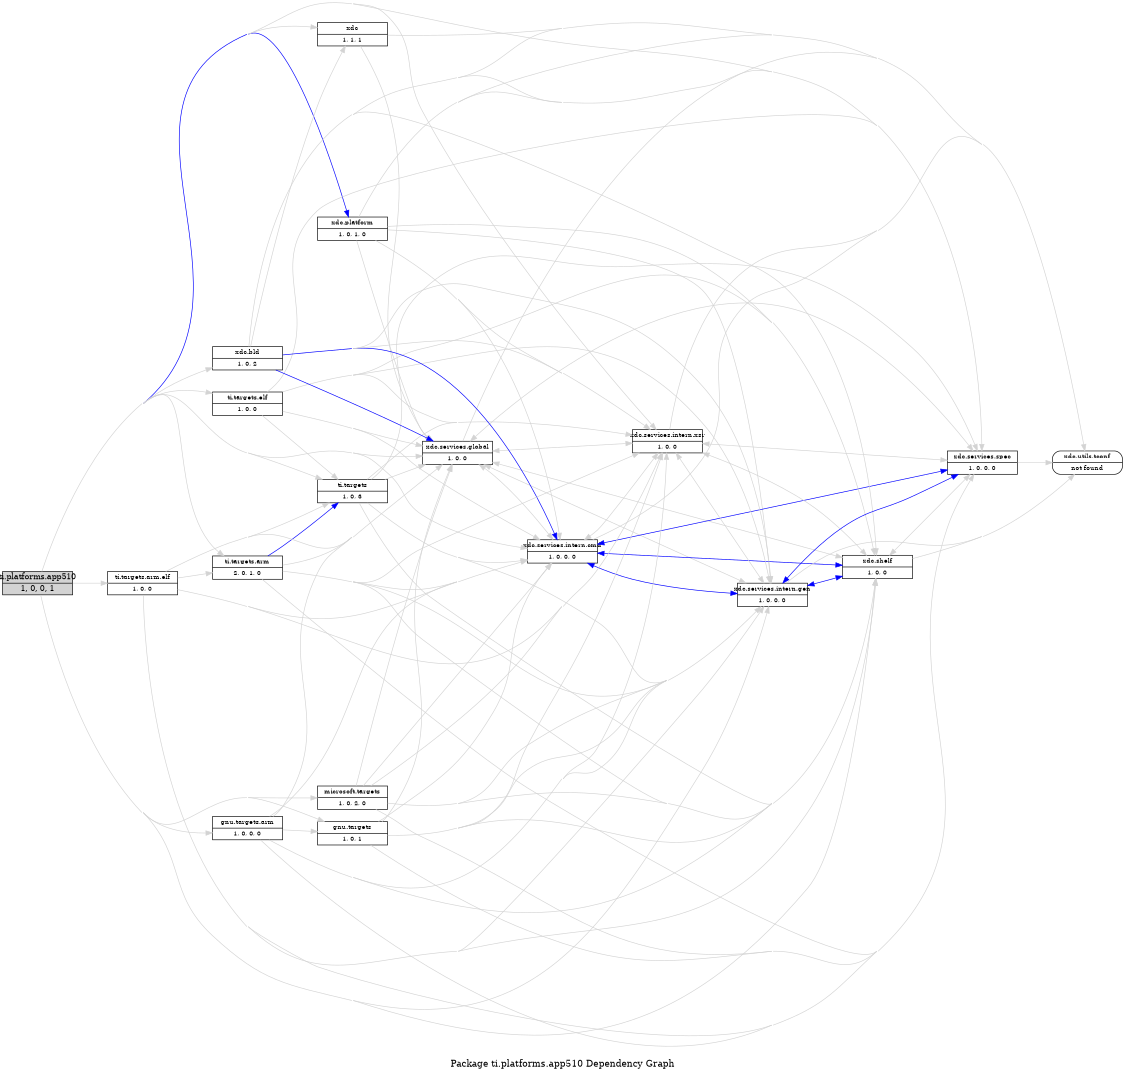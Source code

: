 digraph dependencies {
    label="\nPackage ti.platforms.app510 Dependency Graph";
    size="7.5,10";
    rankdir=LR;
    ranksep=".75";
    concentrate="true";
    node [fixedsize=true, width=1.5, style=filled, color=black];
    node [font=Helvetica, fontsize=12, fillcolor=lightgrey];
    ti_platforms_app510 [shape=record,label="ti.platforms.app510|1, 0, 0, 1", URL="../../../../../../../../../../rtree/install/trees/products/xdcprod-l28/product/Linux/xdctools_3_16_02_28_eng/packages/ti/platforms/app510/package/package.rel.xml"];
    node [fontsize=10, fillcolor=white];

    edge [style=solid, color=blue]
    xdc_platform [shape=record,label="xdc.platform|1, 0, 1, 0", URL="../../../../../../../../../../rtree/install/trees/products/xdcprod-l28/product/Linux/xdctools_3_16_02_28_eng/packages/xdc/platform/package/package.rel.svg"];
    ti_platforms_app510 -> xdc_platform;

    edge [style=solid, color=lightgrey]
    ti_targets [shape=record,label="ti.targets|1, 0, 3", URL="../../../../../../../../../../rtree/install/trees/products/xdcprod-l28/product/Linux/xdctools_3_16_02_28_eng/packages/ti/targets/package/package.rel.svg"];
    ti_platforms_app510 -> ti_targets;
    xdc_services_global [shape=record,label="xdc.services.global|1, 0, 0", URL="../../../../../../../../../../rtree/install/trees/products/xdcprod-l28/product/Linux/xdctools_3_16_02_28_eng/packages/xdc/services/global/package/package.rel.svg"];
    ti_platforms_app510 -> xdc_services_global;
    ti_platforms_app510 -> xdc_platform;
    xdc [shape=record,label="xdc|1, 1, 1", URL="../../../../../../../../../../rtree/install/trees/products/xdcprod-l28/product/Linux/xdctools_3_16_02_28_eng/packages/xdc/package/package.rel.svg"];
    ti_platforms_app510 -> xdc;
    xdc_services_intern_cmd [shape=record,label="xdc.services.intern.cmd|1, 0, 0, 0", URL="../../../../../../../../../../rtree/install/trees/products/xdcprod-l28/product/Linux/xdctools_3_16_02_28_eng/packages/xdc/services/intern/cmd/package/package.rel.svg"];
    ti_platforms_app510 -> xdc_services_intern_cmd;
    xdc_services_intern_xsr [shape=record,label="xdc.services.intern.xsr|1, 0, 0", URL="../../../../../../../../../../rtree/install/trees/products/xdcprod-l28/product/Linux/xdctools_3_16_02_28_eng/packages/xdc/services/intern/xsr/package/package.rel.svg"];
    ti_platforms_app510 -> xdc_services_intern_xsr;
    ti_targets_elf [shape=record,label="ti.targets.elf|1, 0, 0", URL="../../../../../../../../../../rtree/install/trees/products/xdcprod-l28/product/Linux/xdctools_3_16_02_28_eng/packages/ti/targets/elf/package/package.rel.svg"];
    ti_platforms_app510 -> ti_targets_elf;
    xdc_bld [shape=record,label="xdc.bld|1, 0, 2", URL="../../../../../../../../../../rtree/install/trees/products/xdcprod-l28/product/Linux/xdctools_3_16_02_28_eng/packages/xdc/bld/package/package.rel.svg"];
    ti_platforms_app510 -> xdc_bld;
    xdc_services_spec [shape=record,label="xdc.services.spec|1, 0, 0, 0", URL="../../../../../../../../../../rtree/install/trees/products/xdcprod-l28/product/Linux/xdctools_3_16_02_28_eng/packages/xdc/services/spec/package/package.rel.svg"];
    ti_platforms_app510 -> xdc_services_spec;
    ti_targets_arm [shape=record,label="ti.targets.arm|2, 0, 1, 0", URL="../../../../../../../../../../rtree/install/trees/products/xdcprod-l28/product/Linux/xdctools_3_16_02_28_eng/packages/ti/targets/arm/package/package.rel.svg"];
    ti_platforms_app510 -> ti_targets_arm;
    microsoft_targets [shape=record,label="microsoft.targets|1, 0, 2, 0", URL="../../../../../../../../../../rtree/install/trees/products/xdcprod-l28/product/Linux/xdctools_3_16_02_28_eng/packages/microsoft/targets/package/package.rel.svg"];
    ti_platforms_app510 -> microsoft_targets;
    xdc_shelf [shape=record,label="xdc.shelf|1, 0, 0", URL="../../../../../../../../../../rtree/install/trees/products/xdcprod-l28/product/Linux/xdctools_3_16_02_28_eng/packages/xdc/shelf/package/package.rel.svg"];
    ti_platforms_app510 -> xdc_shelf;
    xdc_services_intern_gen [shape=record,label="xdc.services.intern.gen|1, 0, 0, 0", URL="../../../../../../../../../../rtree/install/trees/products/xdcprod-l28/product/Linux/xdctools_3_16_02_28_eng/packages/xdc/services/intern/gen/package/package.rel.svg"];
    ti_platforms_app510 -> xdc_services_intern_gen;
    ti_targets_arm_elf [shape=record,label="ti.targets.arm.elf|1, 0, 0", URL="../../../../../../../../../../rtree/install/trees/products/xdcprod-l28/product/Linux/xdctools_3_16_02_28_eng/packages/ti/targets/arm/elf/package/package.rel.svg"];
    ti_platforms_app510 -> ti_targets_arm_elf;
    gnu_targets_arm [shape=record,label="gnu.targets.arm|1, 0, 0, 0", URL="../../../../../../../../../../rtree/install/trees/products/xdcprod-l28/product/Linux/xdctools_3_16_02_28_eng/packages/gnu/targets/arm/package/package.rel.svg"];
    ti_platforms_app510 -> gnu_targets_arm;
    gnu_targets [shape=record,label="gnu.targets|1, 0, 1", URL="../../../../../../../../../../rtree/install/trees/products/xdcprod-l28/product/Linux/xdctools_3_16_02_28_eng/packages/gnu/targets/package/package.rel.svg"];
    ti_platforms_app510 -> gnu_targets;

    edge [style=solid, color=blue]

    edge [style=solid, color=lightgrey]
    gnu_targets -> xdc_services_spec;
    gnu_targets -> xdc_shelf;
    gnu_targets -> xdc_services_global;
    gnu_targets -> xdc_services_intern_cmd;
    gnu_targets -> xdc_services_intern_xsr;
    gnu_targets -> xdc_services_intern_gen;

    edge [style=solid, color=blue]

    edge [style=solid, color=lightgrey]
    gnu_targets_arm -> xdc_services_spec;
    gnu_targets_arm -> xdc_shelf;
    gnu_targets_arm -> xdc_services_global;
    gnu_targets_arm -> xdc_services_intern_cmd;
    gnu_targets_arm -> xdc_services_intern_xsr;
    gnu_targets_arm -> gnu_targets;
    gnu_targets_arm -> xdc_services_intern_gen;

    edge [style=solid, color=blue]

    edge [style=solid, color=lightgrey]
    ti_targets_arm_elf -> ti_targets_arm;
    ti_targets_arm_elf -> ti_targets;
    ti_targets_arm_elf -> xdc_services_spec;
    ti_targets_arm_elf -> xdc_shelf;
    ti_targets_arm_elf -> xdc_services_global;
    ti_targets_arm_elf -> xdc_services_intern_cmd;
    ti_targets_arm_elf -> xdc_services_intern_xsr;
    ti_targets_arm_elf -> xdc_services_intern_gen;

    edge [style=solid, color=blue]
    xdc_services_intern_gen -> xdc_shelf;
    xdc_services_intern_gen -> xdc_services_spec;
    xdc_services_intern_gen -> xdc_services_global;
    xdc_services_intern_gen -> xdc_services_intern_xsr;

    edge [style=solid, color=lightgrey]
    xdc_services_intern_gen -> xdc_services_intern_cmd;
    xdc_services_intern_gen -> xdc_shelf;
    xdc_services_intern_gen -> xdc_services_intern_xsr;
    xdc_services_intern_gen -> xdc_services_global;
    xdc_utils_tconf [shape=record,label="xdc.utils.tconf|not found"style=rounded, ];
    xdc_services_intern_gen -> xdc_utils_tconf;
    xdc_services_intern_gen -> xdc_services_spec;

    edge [style=solid, color=blue]

    edge [style=solid, color=lightgrey]

    edge [style=solid, color=blue]

    edge [style=solid, color=lightgrey]
    xdc_shelf -> xdc_services_intern_cmd;
    xdc_shelf -> xdc_services_intern_xsr;
    xdc_shelf -> xdc_services_intern_gen;
    xdc_shelf -> xdc_services_global;
    xdc_shelf -> xdc_utils_tconf;
    xdc_shelf -> xdc_services_spec;

    edge [style=solid, color=blue]

    edge [style=solid, color=lightgrey]
    microsoft_targets -> xdc_services_spec;
    microsoft_targets -> xdc_shelf;
    microsoft_targets -> xdc_services_global;
    microsoft_targets -> xdc_services_intern_cmd;
    microsoft_targets -> xdc_services_intern_xsr;
    microsoft_targets -> xdc_services_intern_gen;

    edge [style=solid, color=blue]
    ti_targets_arm -> ti_targets;

    edge [style=solid, color=lightgrey]
    ti_targets_arm -> ti_targets;
    ti_targets_arm -> xdc_services_spec;
    ti_targets_arm -> xdc_shelf;
    ti_targets_arm -> xdc_services_global;
    ti_targets_arm -> xdc_services_intern_cmd;
    ti_targets_arm -> xdc_services_intern_xsr;
    ti_targets_arm -> xdc_services_intern_gen;

    edge [style=solid, color=blue]
    xdc_services_spec -> xdc_shelf;

    edge [style=solid, color=lightgrey]
    xdc_services_spec -> xdc_services_intern_cmd;
    xdc_services_spec -> xdc_shelf;
    xdc_services_spec -> xdc_services_intern_xsr;
    xdc_services_spec -> xdc_services_intern_gen;
    xdc_services_spec -> xdc_services_global;
    xdc_services_spec -> xdc_utils_tconf;

    edge [style=solid, color=blue]
    xdc_bld -> xdc_services_global;
    xdc_bld -> xdc_services_intern_cmd;

    edge [style=solid, color=lightgrey]
    xdc_bld -> xdc_services_intern_cmd;
    xdc_bld -> xdc_shelf;
    xdc_bld -> xdc_services_intern_xsr;
    xdc_bld -> xdc;
    xdc_bld -> xdc_services_intern_gen;
    xdc_bld -> xdc_services_global;
    xdc_bld -> xdc_utils_tconf;
    xdc_bld -> xdc_services_spec;

    edge [style=solid, color=blue]

    edge [style=solid, color=lightgrey]
    ti_targets_elf -> ti_targets;
    ti_targets_elf -> xdc_services_spec;
    ti_targets_elf -> xdc_shelf;
    ti_targets_elf -> xdc_services_global;
    ti_targets_elf -> xdc_services_intern_cmd;
    ti_targets_elf -> xdc_services_intern_xsr;
    ti_targets_elf -> xdc_services_intern_gen;

    edge [style=solid, color=blue]
    xdc_services_intern_xsr -> xdc_services_global;

    edge [style=solid, color=lightgrey]
    xdc_services_intern_xsr -> xdc_services_intern_cmd;
    xdc_services_intern_xsr -> xdc_shelf;
    xdc_services_intern_xsr -> xdc_services_intern_gen;
    xdc_services_intern_xsr -> xdc_services_global;
    xdc_services_intern_xsr -> xdc_utils_tconf;
    xdc_services_intern_xsr -> xdc_services_spec;

    edge [style=solid, color=blue]
    xdc_services_intern_cmd -> xdc_shelf;
    xdc_services_intern_cmd -> xdc_services_spec;
    xdc_services_intern_cmd -> xdc_services_global;
    xdc_services_intern_cmd -> xdc_services_intern_gen;

    edge [style=solid, color=lightgrey]
    xdc_services_intern_cmd -> xdc_shelf;
    xdc_services_intern_cmd -> xdc_services_intern_xsr;
    xdc_services_intern_cmd -> xdc_services_intern_gen;
    xdc_services_intern_cmd -> xdc_services_global;
    xdc_services_intern_cmd -> xdc_utils_tconf;
    xdc_services_intern_cmd -> xdc_services_spec;

    edge [style=solid, color=blue]

    edge [style=solid, color=lightgrey]
    xdc -> xdc_utils_tconf;
    xdc -> xdc_services_global;

    edge [style=solid, color=blue]

    edge [style=solid, color=lightgrey]
    xdc_services_global -> xdc_services_intern_cmd;
    xdc_services_global -> xdc_shelf;
    xdc_services_global -> xdc_services_intern_xsr;
    xdc_services_global -> xdc_services_intern_gen;
    xdc_services_global -> xdc_utils_tconf;
    xdc_services_global -> xdc_services_spec;

    edge [style=solid, color=blue]

    edge [style=solid, color=lightgrey]
    ti_targets -> xdc_services_spec;
    ti_targets -> xdc_shelf;
    ti_targets -> xdc_services_global;
    ti_targets -> xdc_services_intern_cmd;
    ti_targets -> xdc_services_intern_xsr;
    ti_targets -> xdc_services_intern_gen;

    edge [style=solid, color=blue]

    edge [style=solid, color=lightgrey]
    xdc_platform -> xdc_services_intern_cmd;
    xdc_platform -> xdc_shelf;
    xdc_platform -> xdc_services_intern_xsr;
    xdc_platform -> xdc_services_intern_gen;
    xdc_platform -> xdc_services_global;
    xdc_platform -> xdc_utils_tconf;
    xdc_platform -> xdc_services_spec;
}
